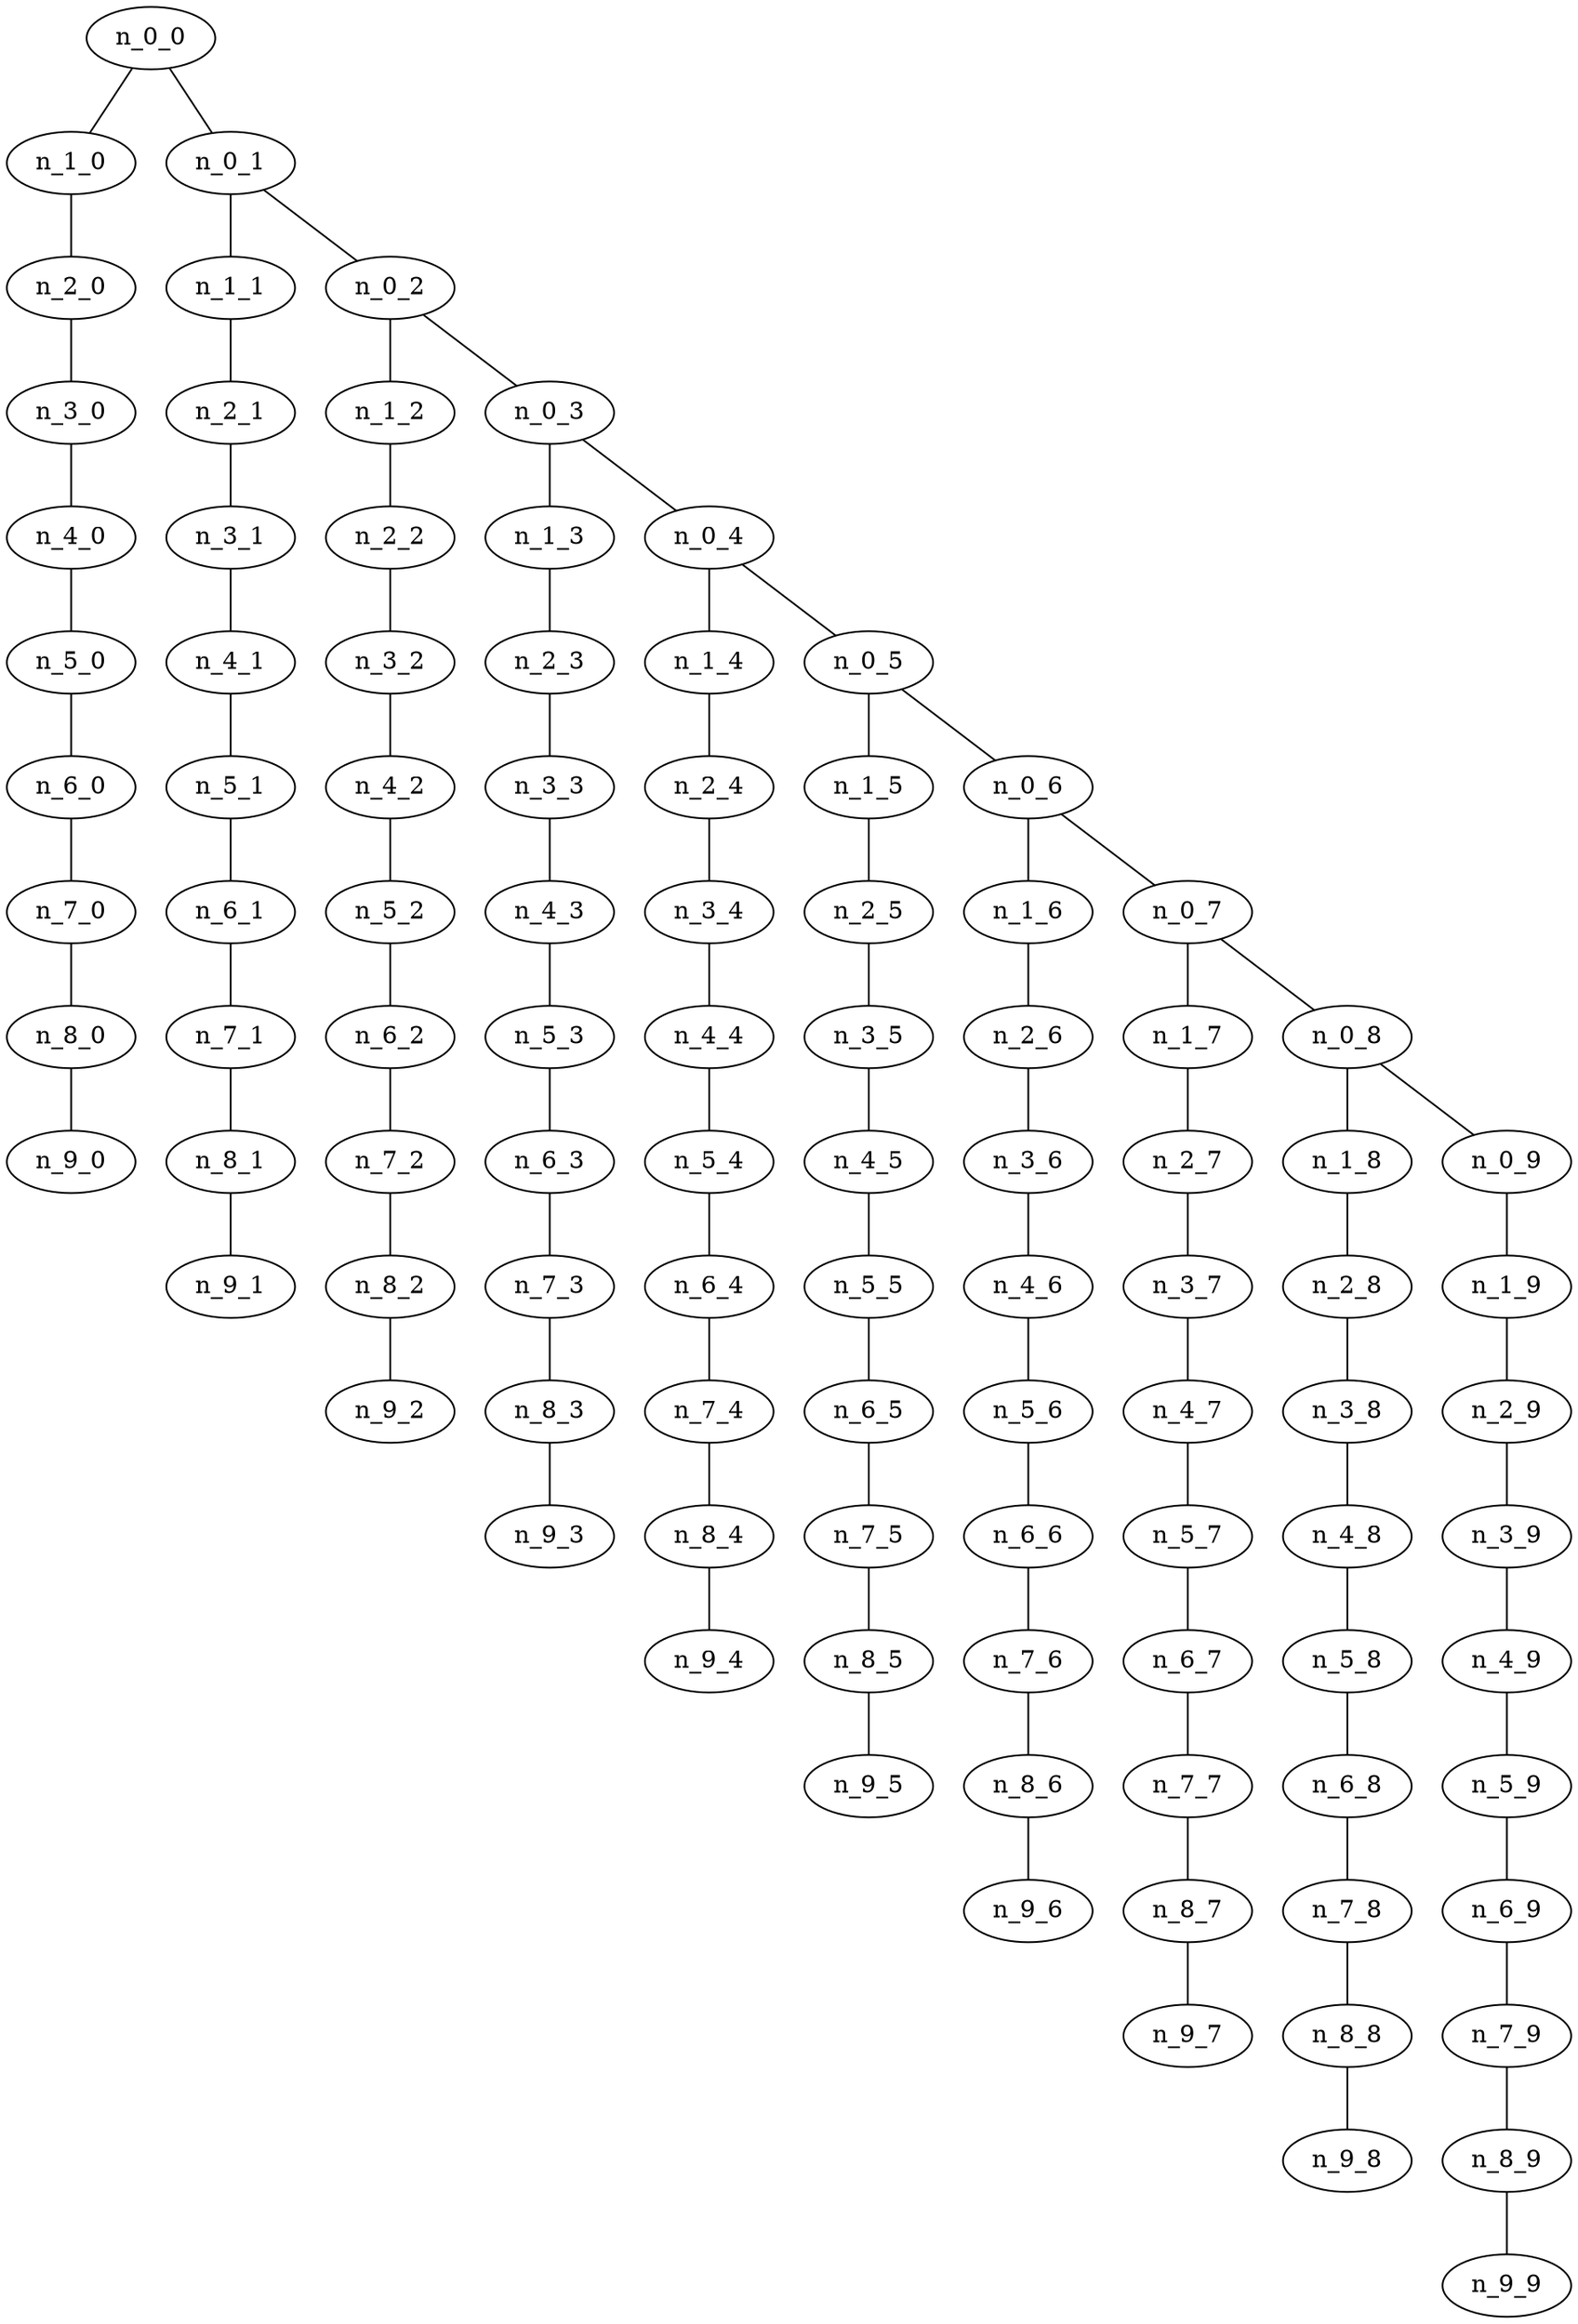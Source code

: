 graph grafoMalla_10_10_DFS_I  {
n_0_0;
n_1_0;
n_0_1;
n_1_1;
n_0_2;
n_1_2;
n_0_3;
n_1_3;
n_0_4;
n_1_4;
n_0_5;
n_1_5;
n_0_6;
n_1_6;
n_0_7;
n_1_7;
n_0_8;
n_1_8;
n_0_9;
n_1_9;
n_2_9;
n_3_9;
n_4_9;
n_5_9;
n_6_9;
n_7_9;
n_8_9;
n_9_9;
n_2_8;
n_3_8;
n_4_8;
n_5_8;
n_6_8;
n_7_8;
n_8_8;
n_9_8;
n_2_7;
n_3_7;
n_4_7;
n_5_7;
n_6_7;
n_7_7;
n_8_7;
n_9_7;
n_2_6;
n_3_6;
n_4_6;
n_5_6;
n_6_6;
n_7_6;
n_8_6;
n_9_6;
n_2_5;
n_3_5;
n_4_5;
n_5_5;
n_6_5;
n_7_5;
n_8_5;
n_9_5;
n_2_4;
n_3_4;
n_4_4;
n_5_4;
n_6_4;
n_7_4;
n_8_4;
n_9_4;
n_2_3;
n_3_3;
n_4_3;
n_5_3;
n_6_3;
n_7_3;
n_8_3;
n_9_3;
n_2_2;
n_3_2;
n_4_2;
n_5_2;
n_6_2;
n_7_2;
n_8_2;
n_9_2;
n_2_1;
n_3_1;
n_4_1;
n_5_1;
n_6_1;
n_7_1;
n_8_1;
n_9_1;
n_2_0;
n_3_0;
n_4_0;
n_5_0;
n_6_0;
n_7_0;
n_8_0;
n_9_0;
n_0_0 -- n_1_0;
n_0_0 -- n_0_1;
n_0_1 -- n_1_1;
n_0_1 -- n_0_2;
n_0_2 -- n_1_2;
n_0_2 -- n_0_3;
n_0_3 -- n_1_3;
n_0_3 -- n_0_4;
n_0_4 -- n_1_4;
n_0_4 -- n_0_5;
n_0_5 -- n_1_5;
n_0_5 -- n_0_6;
n_0_6 -- n_1_6;
n_0_6 -- n_0_7;
n_0_7 -- n_1_7;
n_0_7 -- n_0_8;
n_0_8 -- n_1_8;
n_0_8 -- n_0_9;
n_0_9 -- n_1_9;
n_1_9 -- n_2_9;
n_2_9 -- n_3_9;
n_3_9 -- n_4_9;
n_4_9 -- n_5_9;
n_5_9 -- n_6_9;
n_6_9 -- n_7_9;
n_7_9 -- n_8_9;
n_8_9 -- n_9_9;
n_1_8 -- n_2_8;
n_2_8 -- n_3_8;
n_3_8 -- n_4_8;
n_4_8 -- n_5_8;
n_5_8 -- n_6_8;
n_6_8 -- n_7_8;
n_7_8 -- n_8_8;
n_8_8 -- n_9_8;
n_1_7 -- n_2_7;
n_2_7 -- n_3_7;
n_3_7 -- n_4_7;
n_4_7 -- n_5_7;
n_5_7 -- n_6_7;
n_6_7 -- n_7_7;
n_7_7 -- n_8_7;
n_8_7 -- n_9_7;
n_1_6 -- n_2_6;
n_2_6 -- n_3_6;
n_3_6 -- n_4_6;
n_4_6 -- n_5_6;
n_5_6 -- n_6_6;
n_6_6 -- n_7_6;
n_7_6 -- n_8_6;
n_8_6 -- n_9_6;
n_1_5 -- n_2_5;
n_2_5 -- n_3_5;
n_3_5 -- n_4_5;
n_4_5 -- n_5_5;
n_5_5 -- n_6_5;
n_6_5 -- n_7_5;
n_7_5 -- n_8_5;
n_8_5 -- n_9_5;
n_1_4 -- n_2_4;
n_2_4 -- n_3_4;
n_3_4 -- n_4_4;
n_4_4 -- n_5_4;
n_5_4 -- n_6_4;
n_6_4 -- n_7_4;
n_7_4 -- n_8_4;
n_8_4 -- n_9_4;
n_1_3 -- n_2_3;
n_2_3 -- n_3_3;
n_3_3 -- n_4_3;
n_4_3 -- n_5_3;
n_5_3 -- n_6_3;
n_6_3 -- n_7_3;
n_7_3 -- n_8_3;
n_8_3 -- n_9_3;
n_1_2 -- n_2_2;
n_2_2 -- n_3_2;
n_3_2 -- n_4_2;
n_4_2 -- n_5_2;
n_5_2 -- n_6_2;
n_6_2 -- n_7_2;
n_7_2 -- n_8_2;
n_8_2 -- n_9_2;
n_1_1 -- n_2_1;
n_2_1 -- n_3_1;
n_3_1 -- n_4_1;
n_4_1 -- n_5_1;
n_5_1 -- n_6_1;
n_6_1 -- n_7_1;
n_7_1 -- n_8_1;
n_8_1 -- n_9_1;
n_1_0 -- n_2_0;
n_2_0 -- n_3_0;
n_3_0 -- n_4_0;
n_4_0 -- n_5_0;
n_5_0 -- n_6_0;
n_6_0 -- n_7_0;
n_7_0 -- n_8_0;
n_8_0 -- n_9_0;
}
